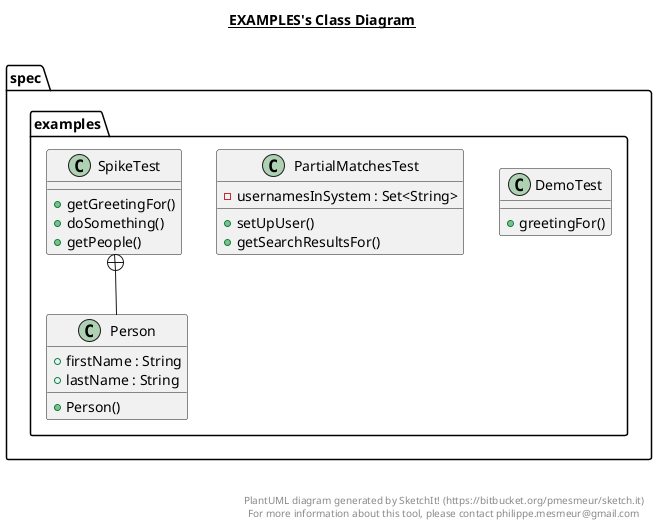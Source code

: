 @startuml

title __EXAMPLES's Class Diagram__\n

  package spec.examples {
    class DemoTest {
        + greetingFor()
    }
  }
  

  package spec.examples {
    class PartialMatchesTest {
        - usernamesInSystem : Set<String>
        + setUpUser()
        + getSearchResultsFor()
    }
  }
  

  package spec.examples {
    class SpikeTest {
        + getGreetingFor()
        + doSomething()
        + getPeople()
    }
  }
  

  package spec.examples {
    class Person {
        + firstName : String
        + lastName : String
        + Person()
    }
  }
  

  SpikeTest +-down- Person


right footer


PlantUML diagram generated by SketchIt! (https://bitbucket.org/pmesmeur/sketch.it)
For more information about this tool, please contact philippe.mesmeur@gmail.com
endfooter

@enduml
